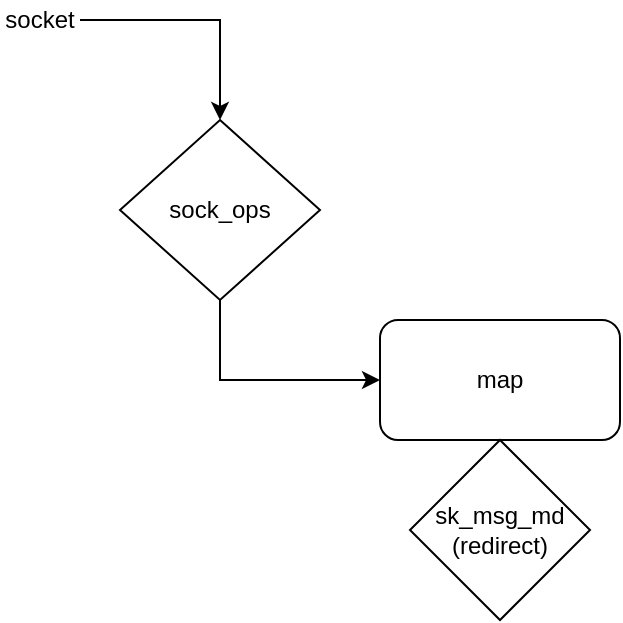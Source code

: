 <mxfile version="14.1.8" type="github">
  <diagram id="0eA8aw2C4x_AHw5Ap8uo" name="Page-1">
    <mxGraphModel dx="782" dy="437" grid="1" gridSize="10" guides="1" tooltips="1" connect="1" arrows="1" fold="1" page="1" pageScale="1" pageWidth="850" pageHeight="1100" math="0" shadow="0">
      <root>
        <mxCell id="0" />
        <mxCell id="1" parent="0" />
        <mxCell id="RCCy9ar9vTBcTcrXnlN3-1" value="map" style="rounded=1;whiteSpace=wrap;html=1;" vertex="1" parent="1">
          <mxGeometry x="310" y="220" width="120" height="60" as="geometry" />
        </mxCell>
        <mxCell id="RCCy9ar9vTBcTcrXnlN3-7" style="edgeStyle=orthogonalEdgeStyle;rounded=0;orthogonalLoop=1;jettySize=auto;html=1;exitX=0.5;exitY=1;exitDx=0;exitDy=0;entryX=0;entryY=0.5;entryDx=0;entryDy=0;" edge="1" parent="1" source="RCCy9ar9vTBcTcrXnlN3-2" target="RCCy9ar9vTBcTcrXnlN3-1">
          <mxGeometry relative="1" as="geometry" />
        </mxCell>
        <mxCell id="RCCy9ar9vTBcTcrXnlN3-2" value="sock_ops" style="rhombus;whiteSpace=wrap;html=1;" vertex="1" parent="1">
          <mxGeometry x="180" y="120" width="100" height="90" as="geometry" />
        </mxCell>
        <mxCell id="RCCy9ar9vTBcTcrXnlN3-3" value="sk_msg_md&lt;br&gt;(redirect)" style="rhombus;whiteSpace=wrap;html=1;" vertex="1" parent="1">
          <mxGeometry x="325" y="280" width="90" height="90" as="geometry" />
        </mxCell>
        <mxCell id="RCCy9ar9vTBcTcrXnlN3-6" style="edgeStyle=orthogonalEdgeStyle;rounded=0;orthogonalLoop=1;jettySize=auto;html=1;entryX=0.5;entryY=0;entryDx=0;entryDy=0;" edge="1" parent="1" source="RCCy9ar9vTBcTcrXnlN3-5" target="RCCy9ar9vTBcTcrXnlN3-2">
          <mxGeometry relative="1" as="geometry" />
        </mxCell>
        <mxCell id="RCCy9ar9vTBcTcrXnlN3-5" value="socket" style="text;html=1;strokeColor=none;fillColor=none;align=center;verticalAlign=middle;whiteSpace=wrap;rounded=0;" vertex="1" parent="1">
          <mxGeometry x="120" y="60" width="40" height="20" as="geometry" />
        </mxCell>
      </root>
    </mxGraphModel>
  </diagram>
</mxfile>
